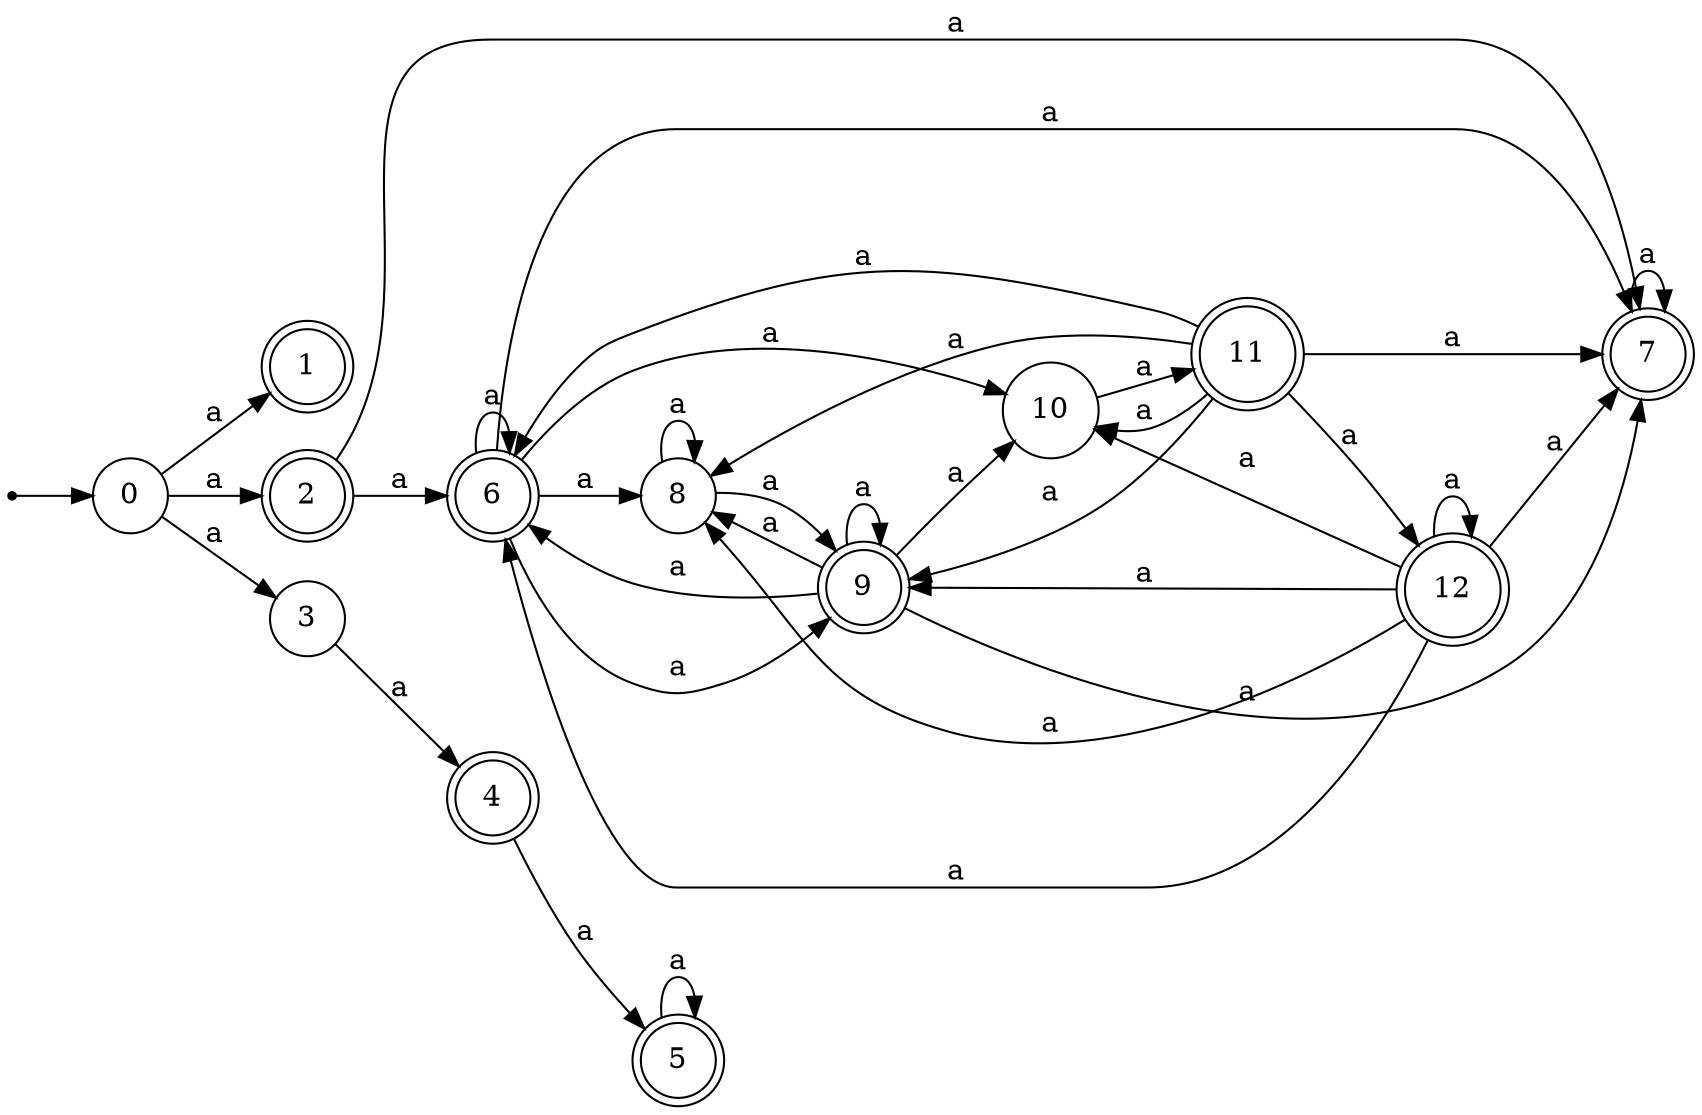 digraph finite_state_machine {
rankdir=LR;
size="20,20";
node [shape = point]; "dummy0"
node [shape = circle]; "0";
"dummy0" -> "0";
node [shape = doublecircle]; "1";node [shape = doublecircle]; "2";node [shape = circle]; "3";
node [shape = doublecircle]; "4";node [shape = doublecircle]; "5";node [shape = doublecircle]; "6";node [shape = doublecircle]; "7";node [shape = circle]; "8";
node [shape = doublecircle]; "9";node [shape = circle]; "10";
node [shape = doublecircle]; "11";node [shape = doublecircle]; "12";"0" -> "1" [label = "a"];
 "0" -> "2" [label = "a"];
 "0" -> "3" [label = "a"];
 "3" -> "4" [label = "a"];
 "4" -> "5" [label = "a"];
 "5" -> "5" [label = "a"];
 "2" -> "6" [label = "a"];
 "2" -> "7" [label = "a"];
 "7" -> "7" [label = "a"];
 "6" -> "6" [label = "a"];
 "6" -> "7" [label = "a"];
 "6" -> "8" [label = "a"];
 "6" -> "9" [label = "a"];
 "6" -> "10" [label = "a"];
 "10" -> "11" [label = "a"];
 "11" -> "6" [label = "a"];
 "11" -> "7" [label = "a"];
 "11" -> "8" [label = "a"];
 "11" -> "9" [label = "a"];
 "11" -> "10" [label = "a"];
 "11" -> "12" [label = "a"];
 "12" -> "6" [label = "a"];
 "12" -> "7" [label = "a"];
 "12" -> "8" [label = "a"];
 "12" -> "9" [label = "a"];
 "12" -> "10" [label = "a"];
 "12" -> "12" [label = "a"];
 "9" -> "6" [label = "a"];
 "9" -> "7" [label = "a"];
 "9" -> "8" [label = "a"];
 "9" -> "9" [label = "a"];
 "9" -> "10" [label = "a"];
 "8" -> "8" [label = "a"];
 "8" -> "9" [label = "a"];
 }
